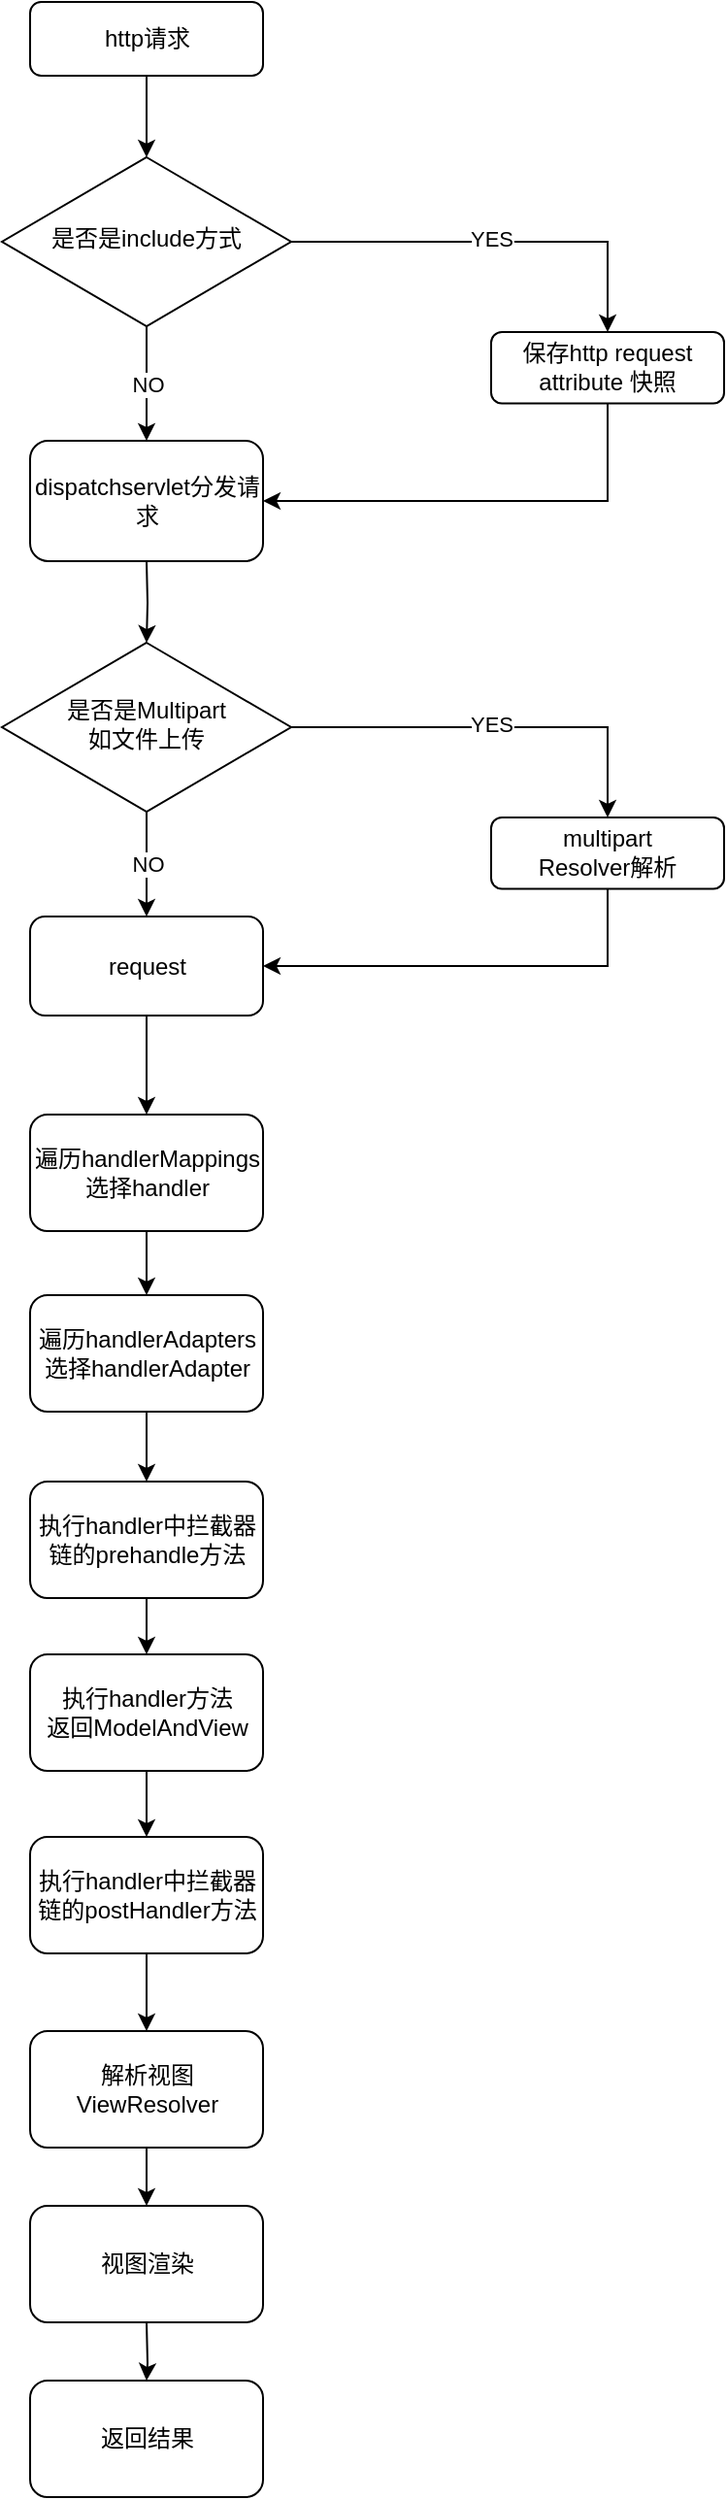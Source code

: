 <mxfile version="13.8.1" type="github"><diagram id="C5RBs43oDa-KdzZeNtuy" name="Page-1"><mxGraphModel dx="2066" dy="1105" grid="0" gridSize="10" guides="1" tooltips="1" connect="1" arrows="1" fold="1" page="1" pageScale="1" pageWidth="827" pageHeight="1169" background="none" math="0" shadow="0"><root><mxCell id="WIyWlLk6GJQsqaUBKTNV-0"/><mxCell id="WIyWlLk6GJQsqaUBKTNV-1" parent="WIyWlLk6GJQsqaUBKTNV-0"/><mxCell id="6id0y8AYgXVNjK9KUvn8-24" style="edgeStyle=orthogonalEdgeStyle;rounded=0;orthogonalLoop=1;jettySize=auto;html=1;entryX=0.5;entryY=0;entryDx=0;entryDy=0;" parent="WIyWlLk6GJQsqaUBKTNV-1" source="WIyWlLk6GJQsqaUBKTNV-3" target="WIyWlLk6GJQsqaUBKTNV-6" edge="1"><mxGeometry relative="1" as="geometry"/></mxCell><mxCell id="WIyWlLk6GJQsqaUBKTNV-3" value="http请求" style="rounded=1;whiteSpace=wrap;html=1;fontSize=12;glass=0;strokeWidth=1;shadow=0;" parent="WIyWlLk6GJQsqaUBKTNV-1" vertex="1"><mxGeometry x="163.5" y="37" width="120" height="38" as="geometry"/></mxCell><mxCell id="6id0y8AYgXVNjK9KUvn8-27" value="NO" style="edgeStyle=none;rounded=0;orthogonalLoop=1;jettySize=auto;html=1;exitX=0.5;exitY=1;exitDx=0;exitDy=0;entryX=0.5;entryY=0;entryDx=0;entryDy=0;" parent="WIyWlLk6GJQsqaUBKTNV-1" source="WIyWlLk6GJQsqaUBKTNV-6" target="6id0y8AYgXVNjK9KUvn8-1" edge="1"><mxGeometry relative="1" as="geometry"><mxPoint x="223.5" y="248" as="targetPoint"/></mxGeometry></mxCell><mxCell id="6id0y8AYgXVNjK9KUvn8-38" style="edgeStyle=orthogonalEdgeStyle;rounded=0;orthogonalLoop=1;jettySize=auto;html=1;entryX=0.5;entryY=0;entryDx=0;entryDy=0;" parent="WIyWlLk6GJQsqaUBKTNV-1" source="WIyWlLk6GJQsqaUBKTNV-6" target="WIyWlLk6GJQsqaUBKTNV-7" edge="1"><mxGeometry relative="1" as="geometry"/></mxCell><mxCell id="6id0y8AYgXVNjK9KUvn8-41" value="YES" style="edgeLabel;html=1;align=center;verticalAlign=middle;resizable=0;points=[];" parent="6id0y8AYgXVNjK9KUvn8-38" vertex="1" connectable="0"><mxGeometry x="-0.017" y="3" relative="1" as="geometry"><mxPoint y="1" as="offset"/></mxGeometry></mxCell><mxCell id="WIyWlLk6GJQsqaUBKTNV-6" value="是否是include方式" style="rhombus;whiteSpace=wrap;html=1;shadow=0;fontFamily=Helvetica;fontSize=12;align=center;strokeWidth=1;spacing=6;spacingTop=-4;" parent="WIyWlLk6GJQsqaUBKTNV-1" vertex="1"><mxGeometry x="149" y="117" width="149" height="87" as="geometry"/></mxCell><mxCell id="6id0y8AYgXVNjK9KUvn8-39" style="edgeStyle=orthogonalEdgeStyle;rounded=0;orthogonalLoop=1;jettySize=auto;html=1;exitX=0.5;exitY=1;exitDx=0;exitDy=0;entryX=1;entryY=0.5;entryDx=0;entryDy=0;" parent="WIyWlLk6GJQsqaUBKTNV-1" source="WIyWlLk6GJQsqaUBKTNV-7" target="6id0y8AYgXVNjK9KUvn8-1" edge="1"><mxGeometry relative="1" as="geometry"/></mxCell><mxCell id="WIyWlLk6GJQsqaUBKTNV-7" value="保存http request attribute 快照" style="rounded=1;whiteSpace=wrap;html=1;fontSize=12;glass=0;strokeWidth=1;shadow=0;" parent="WIyWlLk6GJQsqaUBKTNV-1" vertex="1"><mxGeometry x="401" y="207" width="120" height="36.75" as="geometry"/></mxCell><mxCell id="6id0y8AYgXVNjK9KUvn8-1" value="dispatchservlet分发请求" style="rounded=1;whiteSpace=wrap;html=1;" parent="WIyWlLk6GJQsqaUBKTNV-1" vertex="1"><mxGeometry x="163.5" y="263" width="120" height="62" as="geometry"/></mxCell><mxCell id="6id0y8AYgXVNjK9KUvn8-13" style="edgeStyle=orthogonalEdgeStyle;rounded=0;orthogonalLoop=1;jettySize=auto;html=1;exitX=0.5;exitY=1;exitDx=0;exitDy=0;entryX=0.5;entryY=0;entryDx=0;entryDy=0;" parent="WIyWlLk6GJQsqaUBKTNV-1" source="6id0y8AYgXVNjK9KUvn8-3" target="6id0y8AYgXVNjK9KUvn8-4" edge="1"><mxGeometry relative="1" as="geometry"/></mxCell><mxCell id="6id0y8AYgXVNjK9KUvn8-3" value="遍历handlerMappings&lt;br&gt;选择handler" style="rounded=1;whiteSpace=wrap;html=1;" parent="WIyWlLk6GJQsqaUBKTNV-1" vertex="1"><mxGeometry x="163.5" y="610" width="120" height="60" as="geometry"/></mxCell><mxCell id="6id0y8AYgXVNjK9KUvn8-14" style="edgeStyle=orthogonalEdgeStyle;rounded=0;orthogonalLoop=1;jettySize=auto;html=1;exitX=0.5;exitY=1;exitDx=0;exitDy=0;entryX=0.5;entryY=0;entryDx=0;entryDy=0;" parent="WIyWlLk6GJQsqaUBKTNV-1" source="6id0y8AYgXVNjK9KUvn8-4" target="6id0y8AYgXVNjK9KUvn8-6" edge="1"><mxGeometry relative="1" as="geometry"/></mxCell><mxCell id="6id0y8AYgXVNjK9KUvn8-4" value="遍历handlerAdapters&lt;br&gt;选择handlerAdapter" style="rounded=1;whiteSpace=wrap;html=1;" parent="WIyWlLk6GJQsqaUBKTNV-1" vertex="1"><mxGeometry x="163.5" y="703" width="120" height="60" as="geometry"/></mxCell><mxCell id="6id0y8AYgXVNjK9KUvn8-16" style="edgeStyle=orthogonalEdgeStyle;rounded=0;orthogonalLoop=1;jettySize=auto;html=1;exitX=0.5;exitY=1;exitDx=0;exitDy=0;entryX=0.5;entryY=0;entryDx=0;entryDy=0;" parent="WIyWlLk6GJQsqaUBKTNV-1" source="6id0y8AYgXVNjK9KUvn8-5" target="6id0y8AYgXVNjK9KUvn8-7" edge="1"><mxGeometry relative="1" as="geometry"/></mxCell><mxCell id="6id0y8AYgXVNjK9KUvn8-5" value="执行handler方法&lt;br&gt;返回ModelAndView" style="rounded=1;whiteSpace=wrap;html=1;" parent="WIyWlLk6GJQsqaUBKTNV-1" vertex="1"><mxGeometry x="163.5" y="888" width="120" height="60" as="geometry"/></mxCell><mxCell id="6id0y8AYgXVNjK9KUvn8-15" style="edgeStyle=orthogonalEdgeStyle;rounded=0;orthogonalLoop=1;jettySize=auto;html=1;exitX=0.5;exitY=1;exitDx=0;exitDy=0;entryX=0.5;entryY=0;entryDx=0;entryDy=0;" parent="WIyWlLk6GJQsqaUBKTNV-1" source="6id0y8AYgXVNjK9KUvn8-6" target="6id0y8AYgXVNjK9KUvn8-5" edge="1"><mxGeometry relative="1" as="geometry"/></mxCell><mxCell id="6id0y8AYgXVNjK9KUvn8-6" value="执行handler中拦截器链的prehandle方法" style="rounded=1;whiteSpace=wrap;html=1;" parent="WIyWlLk6GJQsqaUBKTNV-1" vertex="1"><mxGeometry x="163.5" y="799" width="120" height="60" as="geometry"/></mxCell><mxCell id="6id0y8AYgXVNjK9KUvn8-17" style="edgeStyle=orthogonalEdgeStyle;rounded=0;orthogonalLoop=1;jettySize=auto;html=1;exitX=0.5;exitY=1;exitDx=0;exitDy=0;entryX=0.5;entryY=0;entryDx=0;entryDy=0;" parent="WIyWlLk6GJQsqaUBKTNV-1" source="6id0y8AYgXVNjK9KUvn8-7" target="6id0y8AYgXVNjK9KUvn8-8" edge="1"><mxGeometry relative="1" as="geometry"/></mxCell><mxCell id="6id0y8AYgXVNjK9KUvn8-7" value="执行handler中拦截器链的postHandler方法" style="rounded=1;whiteSpace=wrap;html=1;" parent="WIyWlLk6GJQsqaUBKTNV-1" vertex="1"><mxGeometry x="163.5" y="982" width="120" height="60" as="geometry"/></mxCell><mxCell id="6id0y8AYgXVNjK9KUvn8-18" style="edgeStyle=orthogonalEdgeStyle;rounded=0;orthogonalLoop=1;jettySize=auto;html=1;exitX=0.5;exitY=1;exitDx=0;exitDy=0;" parent="WIyWlLk6GJQsqaUBKTNV-1" source="6id0y8AYgXVNjK9KUvn8-8" target="6id0y8AYgXVNjK9KUvn8-9" edge="1"><mxGeometry relative="1" as="geometry"/></mxCell><mxCell id="6id0y8AYgXVNjK9KUvn8-8" value="解析视图ViewResolver" style="rounded=1;whiteSpace=wrap;html=1;" parent="WIyWlLk6GJQsqaUBKTNV-1" vertex="1"><mxGeometry x="163.5" y="1082" width="120" height="60" as="geometry"/></mxCell><mxCell id="6id0y8AYgXVNjK9KUvn8-9" value="视图渲染" style="rounded=1;whiteSpace=wrap;html=1;" parent="WIyWlLk6GJQsqaUBKTNV-1" vertex="1"><mxGeometry x="163.5" y="1172" width="120" height="60" as="geometry"/></mxCell><mxCell id="6id0y8AYgXVNjK9KUvn8-32" style="edgeStyle=elbowEdgeStyle;rounded=0;orthogonalLoop=1;jettySize=auto;html=1;entryX=0.5;entryY=1;entryDx=0;entryDy=0;" parent="WIyWlLk6GJQsqaUBKTNV-1" edge="1"><mxGeometry relative="1" as="geometry"><mxPoint x="199" y="356" as="sourcePoint"/><mxPoint x="199" y="356" as="targetPoint"/></mxGeometry></mxCell><mxCell id="6id0y8AYgXVNjK9KUvn8-43" style="edgeStyle=orthogonalEdgeStyle;rounded=0;orthogonalLoop=1;jettySize=auto;html=1;entryX=0.5;entryY=0;entryDx=0;entryDy=0;" parent="WIyWlLk6GJQsqaUBKTNV-1" target="6id0y8AYgXVNjK9KUvn8-48" edge="1"><mxGeometry relative="1" as="geometry"><mxPoint x="223.5" y="325" as="sourcePoint"/></mxGeometry></mxCell><mxCell id="6id0y8AYgXVNjK9KUvn8-45" value="NO" style="edgeStyle=none;rounded=0;orthogonalLoop=1;jettySize=auto;html=1;exitX=0.5;exitY=1;exitDx=0;exitDy=0;entryX=0.5;entryY=0;entryDx=0;entryDy=0;" parent="WIyWlLk6GJQsqaUBKTNV-1" source="6id0y8AYgXVNjK9KUvn8-48" target="6id0y8AYgXVNjK9KUvn8-51" edge="1"><mxGeometry relative="1" as="geometry"><mxPoint x="223.5" y="498" as="targetPoint"/></mxGeometry></mxCell><mxCell id="6id0y8AYgXVNjK9KUvn8-46" style="edgeStyle=orthogonalEdgeStyle;rounded=0;orthogonalLoop=1;jettySize=auto;html=1;entryX=0.5;entryY=0;entryDx=0;entryDy=0;" parent="WIyWlLk6GJQsqaUBKTNV-1" source="6id0y8AYgXVNjK9KUvn8-48" target="6id0y8AYgXVNjK9KUvn8-50" edge="1"><mxGeometry relative="1" as="geometry"/></mxCell><mxCell id="6id0y8AYgXVNjK9KUvn8-47" value="YES" style="edgeLabel;html=1;align=center;verticalAlign=middle;resizable=0;points=[];" parent="6id0y8AYgXVNjK9KUvn8-46" vertex="1" connectable="0"><mxGeometry x="-0.017" y="3" relative="1" as="geometry"><mxPoint y="1" as="offset"/></mxGeometry></mxCell><mxCell id="6id0y8AYgXVNjK9KUvn8-48" value="是否是Multipart&lt;br&gt;如文件上传" style="rhombus;whiteSpace=wrap;html=1;shadow=0;fontFamily=Helvetica;fontSize=12;align=center;strokeWidth=1;spacing=6;spacingTop=-4;" parent="WIyWlLk6GJQsqaUBKTNV-1" vertex="1"><mxGeometry x="149" y="367" width="149" height="87" as="geometry"/></mxCell><mxCell id="6id0y8AYgXVNjK9KUvn8-49" style="edgeStyle=orthogonalEdgeStyle;rounded=0;orthogonalLoop=1;jettySize=auto;html=1;exitX=0.5;exitY=1;exitDx=0;exitDy=0;entryX=1;entryY=0.5;entryDx=0;entryDy=0;" parent="WIyWlLk6GJQsqaUBKTNV-1" source="6id0y8AYgXVNjK9KUvn8-50" target="6id0y8AYgXVNjK9KUvn8-51" edge="1"><mxGeometry relative="1" as="geometry"/></mxCell><mxCell id="6id0y8AYgXVNjK9KUvn8-50" value="multipart&lt;br&gt;Resolver解析" style="rounded=1;whiteSpace=wrap;html=1;fontSize=12;glass=0;strokeWidth=1;shadow=0;" parent="WIyWlLk6GJQsqaUBKTNV-1" vertex="1"><mxGeometry x="401" y="457" width="120" height="36.75" as="geometry"/></mxCell><mxCell id="6id0y8AYgXVNjK9KUvn8-52" value="" style="edgeStyle=orthogonalEdgeStyle;rounded=0;orthogonalLoop=1;jettySize=auto;html=1;exitX=0.5;exitY=1;exitDx=0;exitDy=0;" parent="WIyWlLk6GJQsqaUBKTNV-1" source="6id0y8AYgXVNjK9KUvn8-51" target="6id0y8AYgXVNjK9KUvn8-3" edge="1"><mxGeometry relative="1" as="geometry"/></mxCell><mxCell id="6id0y8AYgXVNjK9KUvn8-51" value="request" style="rounded=1;whiteSpace=wrap;html=1;" parent="WIyWlLk6GJQsqaUBKTNV-1" vertex="1"><mxGeometry x="163.5" y="508" width="120" height="51" as="geometry"/></mxCell><mxCell id="oweaC8sEU9X9CyoveqYm-0" style="edgeStyle=orthogonalEdgeStyle;rounded=0;orthogonalLoop=1;jettySize=auto;html=1;exitX=0.5;exitY=1;exitDx=0;exitDy=0;" edge="1" parent="WIyWlLk6GJQsqaUBKTNV-1" target="oweaC8sEU9X9CyoveqYm-1"><mxGeometry relative="1" as="geometry"><mxPoint x="223.5" y="1232" as="sourcePoint"/></mxGeometry></mxCell><mxCell id="oweaC8sEU9X9CyoveqYm-1" value="返回结果" style="rounded=1;whiteSpace=wrap;html=1;" vertex="1" parent="WIyWlLk6GJQsqaUBKTNV-1"><mxGeometry x="163.5" y="1262" width="120" height="60" as="geometry"/></mxCell></root></mxGraphModel></diagram></mxfile>